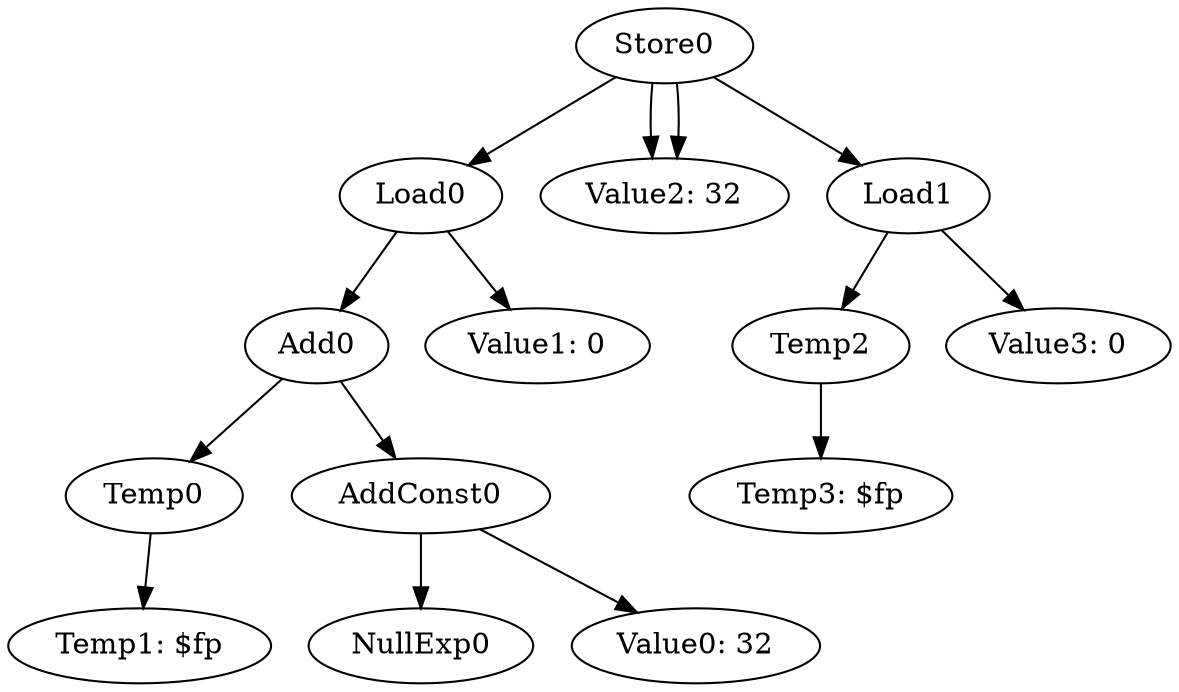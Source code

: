 digraph {
	ordering = out;
	Temp2 -> "Temp3: $fp";
	Load1 -> Temp2;
	Load1 -> "Value3: 0";
	Store0 -> Load0;
	Store0 -> "Value2: 32";
	Store0 -> Load1;
	Store0 -> "Value2: 32";
	Temp0 -> "Temp1: $fp";
	Add0 -> Temp0;
	Add0 -> AddConst0;
	AddConst0 -> NullExp0;
	AddConst0 -> "Value0: 32";
	Load0 -> Add0;
	Load0 -> "Value1: 0";
}

